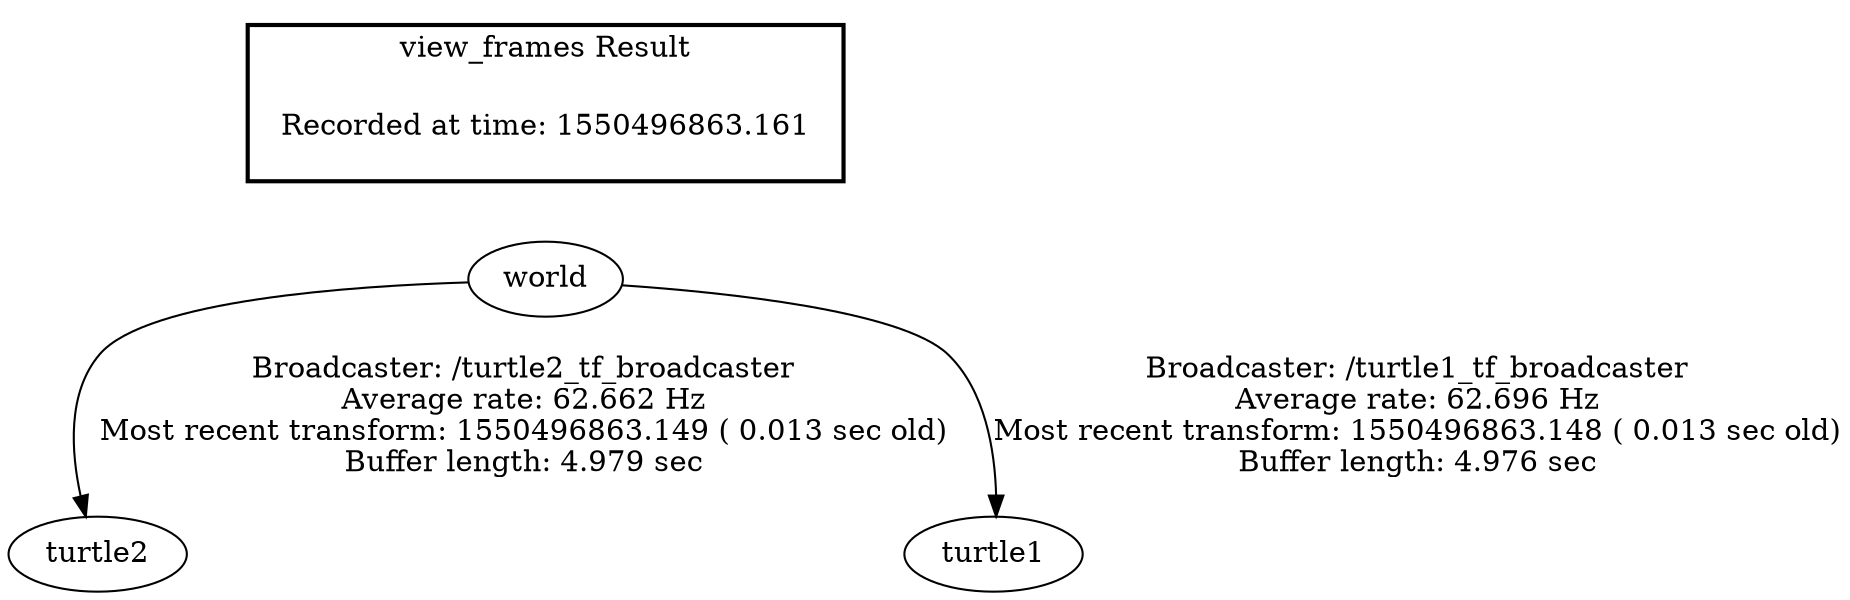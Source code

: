 digraph G {
"world" -> "turtle2"[label="Broadcaster: /turtle2_tf_broadcaster\nAverage rate: 62.662 Hz\nMost recent transform: 1550496863.149 ( 0.013 sec old)\nBuffer length: 4.979 sec\n"];
"world" -> "turtle1"[label="Broadcaster: /turtle1_tf_broadcaster\nAverage rate: 62.696 Hz\nMost recent transform: 1550496863.148 ( 0.013 sec old)\nBuffer length: 4.976 sec\n"];
edge [style=invis];
 subgraph cluster_legend { style=bold; color=black; label ="view_frames Result";
"Recorded at time: 1550496863.161"[ shape=plaintext ] ;
 }->"world";
}